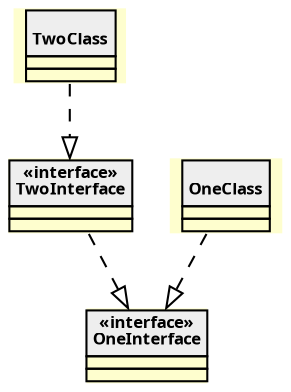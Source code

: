 digraph {
  graph [name="G" overlap="false"]
  node [fontname="Verdana" fontsize=8 shape="none" margin=0 fillcolor="#FEFECE" style="filled"]
  edge [fontname="Verdana" fontsize=8]
  "FixtureThree\\OneInterface" [shape="none" label=<
<table cellspacing="0" border="0" cellborder="1">
    <tr><td bgcolor="#eeeeee"><b>«interface»<br/>OneInterface</b></td></tr>
    <tr><td></td></tr>
    <tr><td></td></tr>
</table>>]
  "FixtureThree\\TwoInterface" [shape="none" label=<
<table cellspacing="0" border="0" cellborder="1">
    <tr><td bgcolor="#eeeeee"><b>«interface»<br/>TwoInterface</b></td></tr>
    <tr><td></td></tr>
    <tr><td></td></tr>
</table>>]
  "FixtureThree\\OneClass" [shape="none" label=<
<table cellspacing="0" border="0" cellborder="1">
    <tr><td bgcolor="#eeeeee"><b><br/>OneClass</b></td></tr>
    <tr><td></td></tr>
    <tr><td></td></tr>
</table>>]
  "FixtureThree\\TwoClass" [shape="none" label=<
<table cellspacing="0" border="0" cellborder="1">
    <tr><td bgcolor="#eeeeee"><b><br/>TwoClass</b></td></tr>
    <tr><td></td></tr>
    <tr><td></td></tr>
</table>>]
  "FixtureThree\\TwoInterface" -> "FixtureThree\\OneInterface" [arrowhead="empty" style="dashed"]
  "FixtureThree\\OneClass" -> "FixtureThree\\OneInterface" [arrowhead="empty" style="dashed"]
  "FixtureThree\\TwoClass" -> "FixtureThree\\TwoInterface" [arrowhead="empty" style="dashed"]
}
